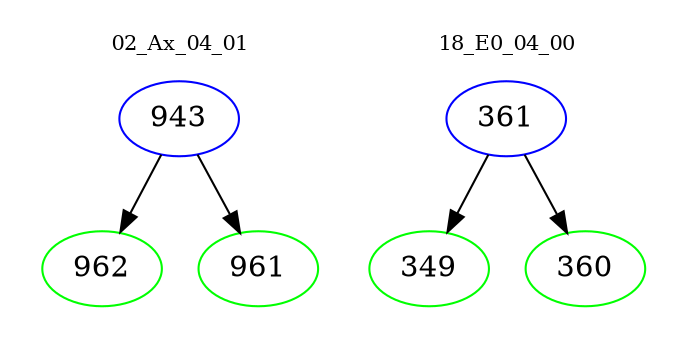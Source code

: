 digraph{
subgraph cluster_0 {
color = white
label = "02_Ax_04_01";
fontsize=10;
T0_943 [label="943", color="blue"]
T0_943 -> T0_962 [color="black"]
T0_962 [label="962", color="green"]
T0_943 -> T0_961 [color="black"]
T0_961 [label="961", color="green"]
}
subgraph cluster_1 {
color = white
label = "18_E0_04_00";
fontsize=10;
T1_361 [label="361", color="blue"]
T1_361 -> T1_349 [color="black"]
T1_349 [label="349", color="green"]
T1_361 -> T1_360 [color="black"]
T1_360 [label="360", color="green"]
}
}
